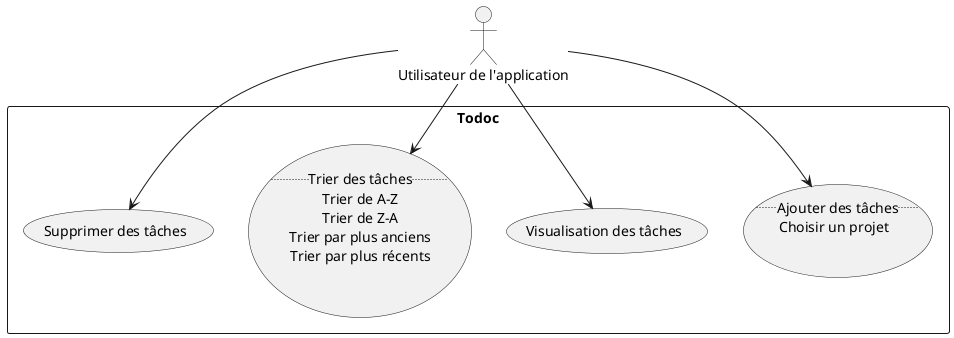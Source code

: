 @startuml

:Utilisateur de l'application: as User

rectangle Todoc {

usecase UC1 as "..Ajouter des tâches..
Choisir un projet"

usecase UC2 as "Visualisation des tâches"

usecase UC4 as "
..Trier des tâches..
Trier de A-Z
Trier de Z-A
Trier par plus anciens
Trier par plus récents"

usecase UC3 as "Supprimer des tâches"
}

User --> (UC1)

User --> (UC2)

User --> (UC3)

User --> (UC4)

@enduml